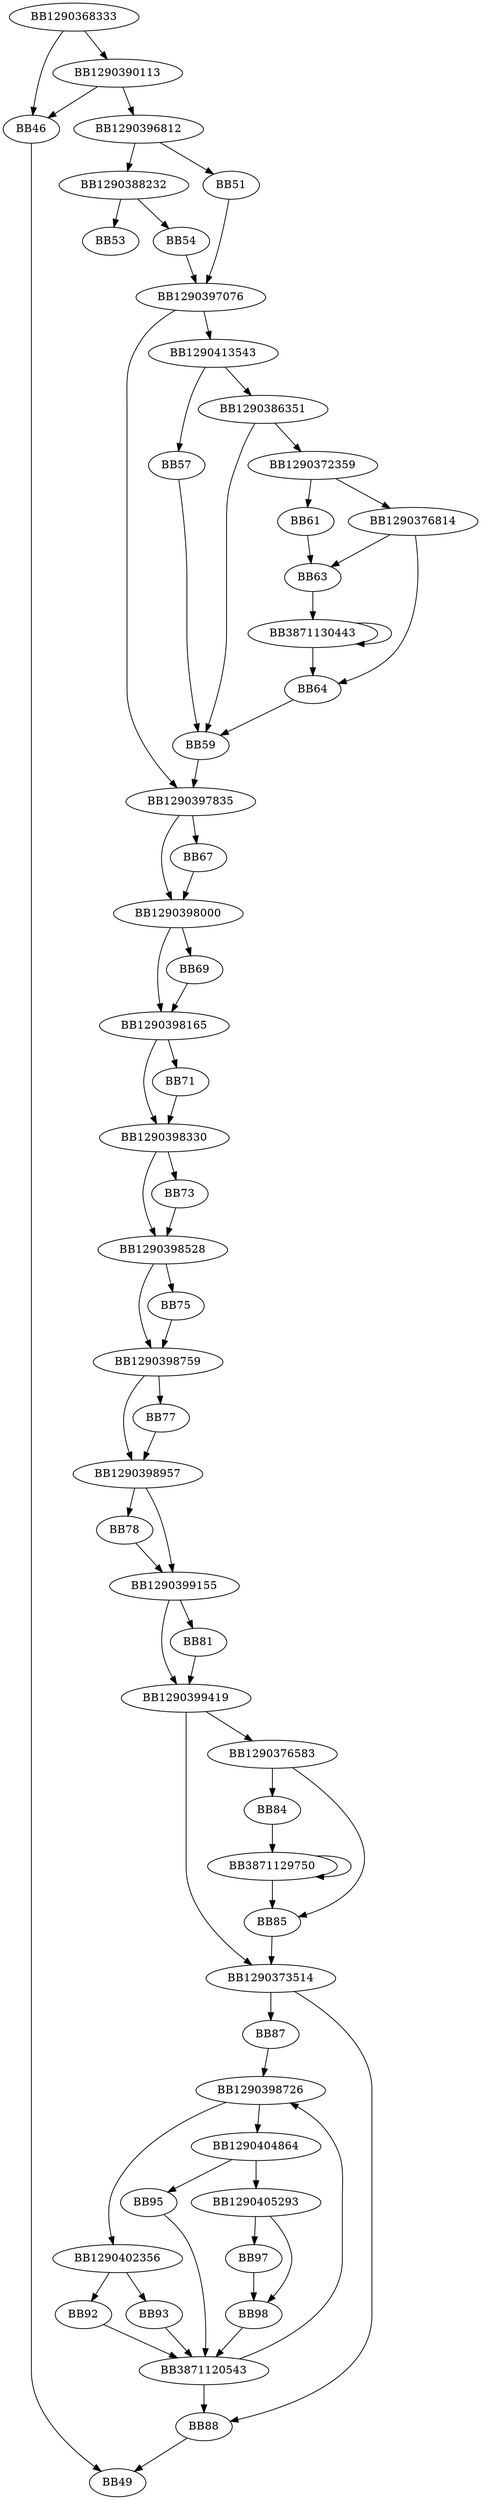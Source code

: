 digraph G{
	BB1290368333->BB46;
	BB1290368333->BB1290390113;
	BB1290390113->BB46;
	BB1290390113->BB1290396812;
	BB46->BB49;
	BB1290396812->BB1290388232;
	BB1290396812->BB51;
	BB51->BB1290397076;
	BB1290388232->BB53;
	BB1290388232->BB54;
	BB54->BB1290397076;
	BB1290397076->BB1290397835;
	BB1290397076->BB1290413543;
	BB1290413543->BB57;
	BB1290413543->BB1290386351;
	BB57->BB59;
	BB1290386351->BB1290372359;
	BB1290386351->BB59;
	BB1290372359->BB61;
	BB1290372359->BB1290376814;
	BB61->BB63;
	BB1290376814->BB64;
	BB1290376814->BB63;
	BB63->BB3871130443;
	BB3871130443->BB3871130443;
	BB3871130443->BB64;
	BB64->BB59;
	BB59->BB1290397835;
	BB1290397835->BB1290398000;
	BB1290397835->BB67;
	BB67->BB1290398000;
	BB1290398000->BB1290398165;
	BB1290398000->BB69;
	BB69->BB1290398165;
	BB1290398165->BB1290398330;
	BB1290398165->BB71;
	BB71->BB1290398330;
	BB1290398330->BB1290398528;
	BB1290398330->BB73;
	BB73->BB1290398528;
	BB1290398528->BB1290398759;
	BB1290398528->BB75;
	BB75->BB1290398759;
	BB1290398759->BB1290398957;
	BB1290398759->BB77;
	BB77->BB1290398957;
	BB1290398957->BB78;
	BB1290398957->BB1290399155;
	BB78->BB1290399155;
	BB1290399155->BB1290399419;
	BB1290399155->BB81;
	BB81->BB1290399419;
	BB1290399419->BB1290373514;
	BB1290399419->BB1290376583;
	BB1290376583->BB84;
	BB1290376583->BB85;
	BB84->BB3871129750;
	BB3871129750->BB3871129750;
	BB3871129750->BB85;
	BB85->BB1290373514;
	BB1290373514->BB87;
	BB1290373514->BB88;
	BB87->BB1290398726;
	BB1290398726->BB1290402356;
	BB1290398726->BB1290404864;
	BB1290402356->BB92;
	BB1290402356->BB93;
	BB92->BB3871120543;
	BB93->BB3871120543;
	BB1290404864->BB95;
	BB1290404864->BB1290405293;
	BB95->BB3871120543;
	BB1290405293->BB97;
	BB1290405293->BB98;
	BB97->BB98;
	BB98->BB3871120543;
	BB3871120543->BB1290398726;
	BB3871120543->BB88;
	BB88->BB49;
}
